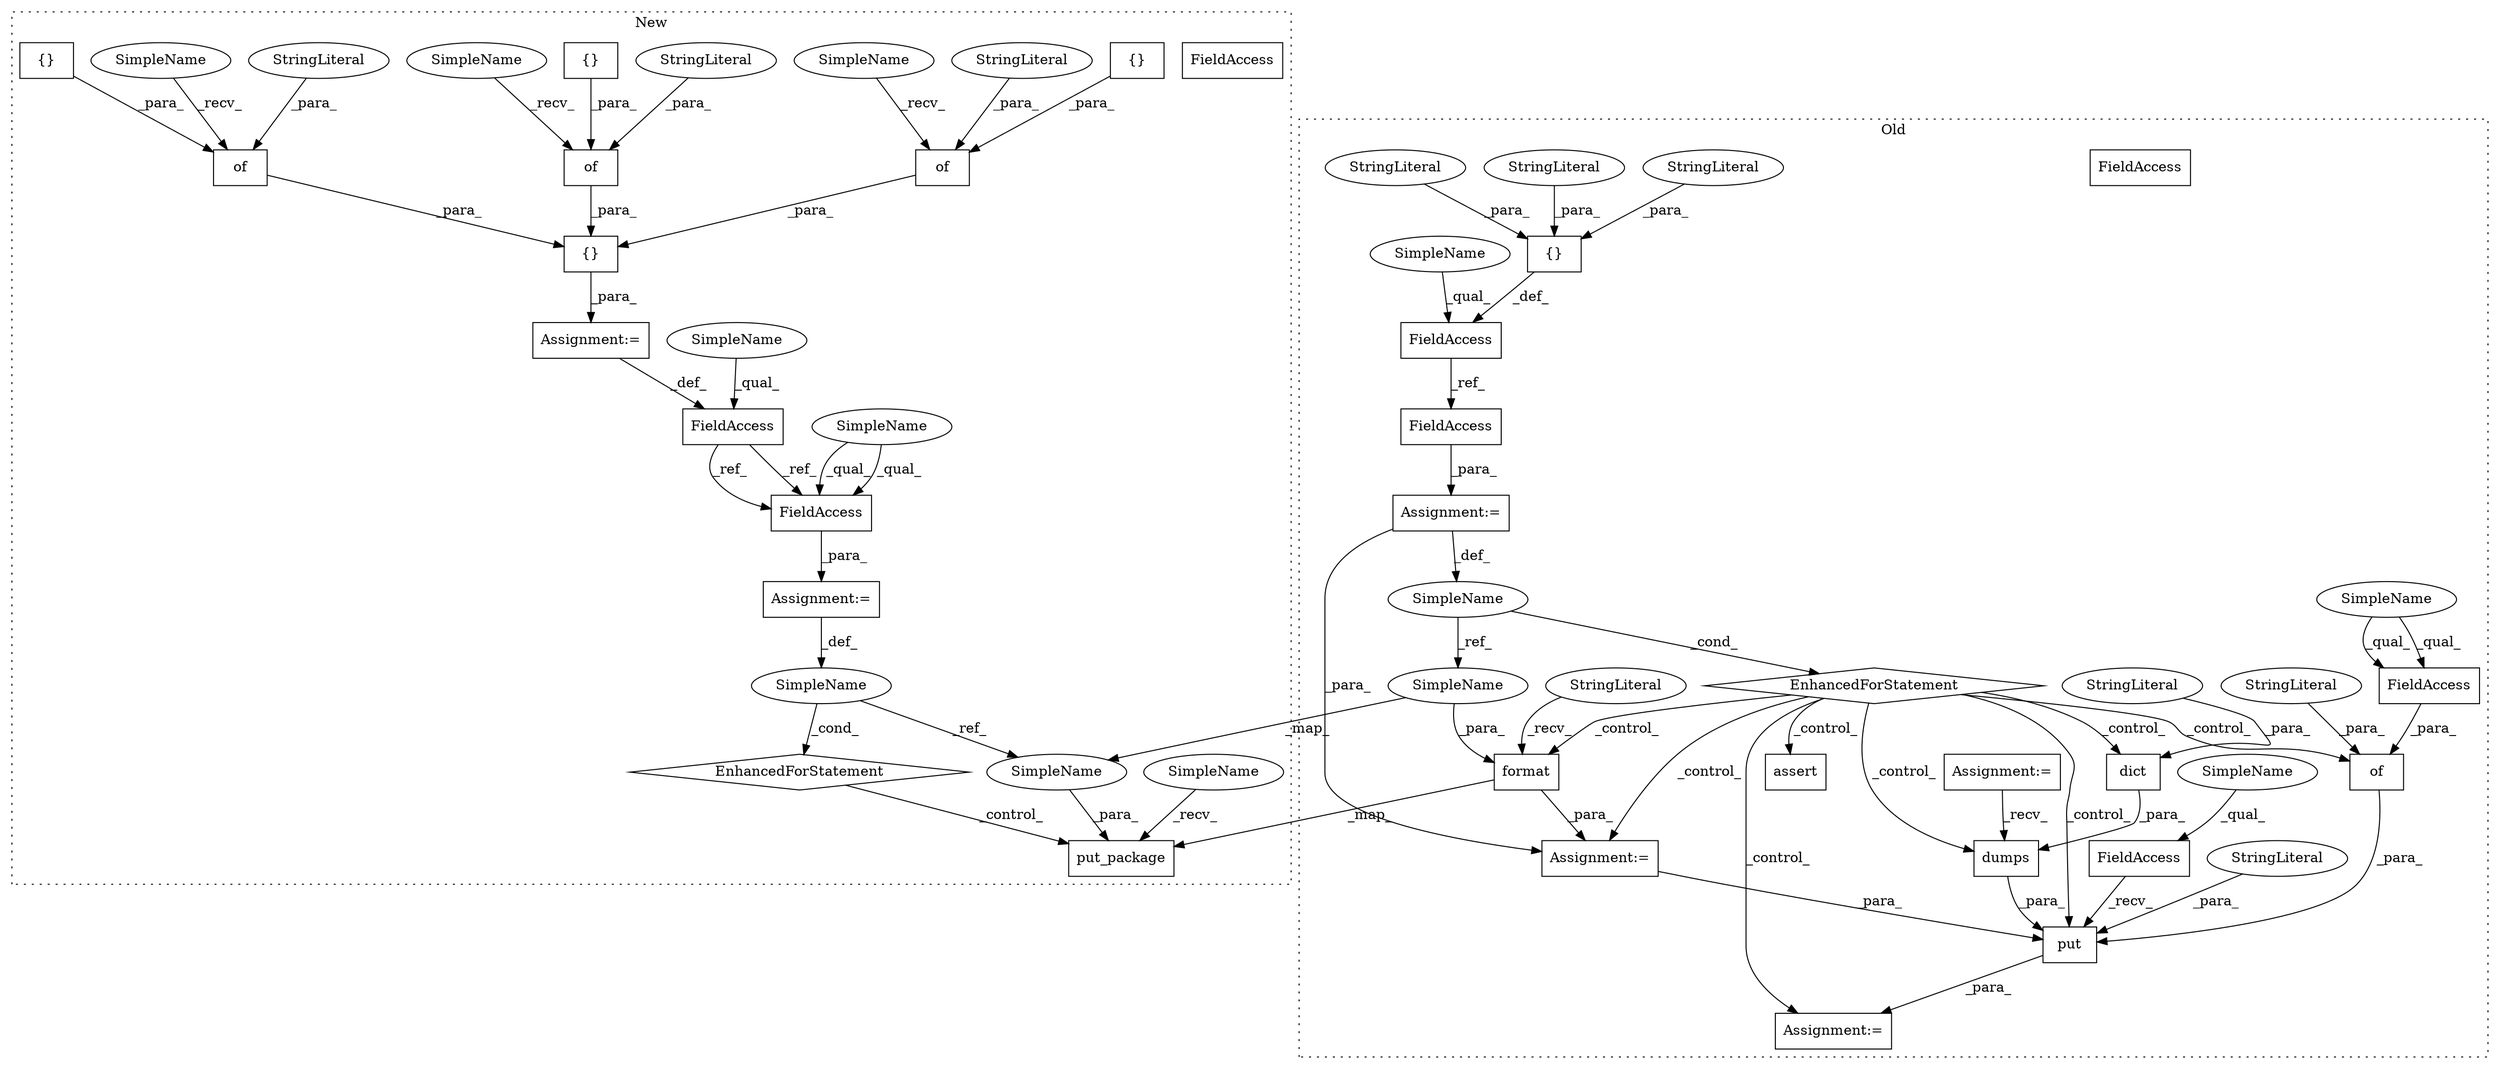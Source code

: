 digraph G {
subgraph cluster0 {
1 [label="put" a="32" s="574,658" l="4,1" shape="box"];
4 [label="FieldAccess" a="22" s="565" l="8" shape="box"];
5 [label="StringLiteral" a="45" s="606" l="18" shape="ellipse"];
9 [label="format" a="32" s="524,551" l="7,1" shape="box"];
10 [label="{}" a="4" s="373,391" l="1,1" shape="box"];
12 [label="EnhancedForStatement" a="70" s="398,473" l="53,2" shape="diamond"];
13 [label="dumps" a="32" s="590,604" l="6,1" shape="box"];
14 [label="assert" a="6" s="667" l="7" shape="box"];
15 [label="FieldAccess" a="22" s="349" l="11" shape="box"];
16 [label="FieldAccess" a="22" s="648" l="9" shape="box"];
19 [label="of" a="32" s="629,657" l="3,1" shape="box"];
24 [label="dict" a="32" s="596,603" l="5,1" shape="box"];
25 [label="SimpleName" a="42" s="458" l="1" shape="ellipse"];
27 [label="StringLiteral" a="45" s="601" l="2" shape="ellipse"];
28 [label="StringLiteral" a="45" s="386" l="5" shape="ellipse"];
29 [label="StringLiteral" a="45" s="490" l="33" shape="ellipse"];
30 [label="StringLiteral" a="45" s="374" l="5" shape="ellipse"];
31 [label="Assignment:=" a="7" s="489" l="1" shape="box"];
34 [label="Assignment:=" a="7" s="564" l="1" shape="box"];
35 [label="Assignment:=" a="7" s="398,473" l="53,2" shape="box"];
38 [label="Assignment:=" a="7" s="230" l="4" shape="box"];
39 [label="StringLiteral" a="45" s="632" l="15" shape="ellipse"];
40 [label="StringLiteral" a="45" s="380" l="5" shape="ellipse"];
41 [label="SimpleName" a="42" s="565" l="4" shape="ellipse"];
42 [label="SimpleName" a="42" s="349" l="4" shape="ellipse"];
43 [label="SimpleName" a="42" s="648" l="4" shape="ellipse"];
44 [label="SimpleName" a="42" s="550" l="1" shape="ellipse"];
45 [label="FieldAccess" a="22" s="648" l="9" shape="box"];
50 [label="FieldAccess" a="22" s="462" l="11" shape="box"];
label = "Old";
style="dotted";
}
subgraph cluster1 {
2 [label="EnhancedForStatement" a="70" s="606,710" l="53,2" shape="diamond"];
3 [label="Assignment:=" a="7" s="332" l="1" shape="box"];
6 [label="FieldAccess" a="22" s="314" l="18" shape="box"];
7 [label="FieldAccess" a="22" s="692" l="18" shape="box"];
8 [label="put_package" a="32" s="725,764" l="12,1" shape="box"];
11 [label="{}" a="4" s="350,428" l="1,1" shape="box"];
17 [label="of" a="32" s="355,375" l="3,1" shape="box"];
18 [label="{}" a="4" s="373" l="2" shape="box"];
20 [label="of" a="32" s="381,401" l="3,1" shape="box"];
21 [label="{}" a="4" s="399" l="2" shape="box"];
22 [label="of" a="32" s="407,427" l="3,1" shape="box"];
23 [label="{}" a="4" s="425" l="2" shape="box"];
26 [label="SimpleName" a="42" s="681" l="8" shape="ellipse"];
32 [label="Assignment:=" a="7" s="606,710" l="53,2" shape="box"];
33 [label="StringLiteral" a="45" s="358" l="5" shape="ellipse"];
36 [label="StringLiteral" a="45" s="384" l="5" shape="ellipse"];
37 [label="StringLiteral" a="45" s="410" l="5" shape="ellipse"];
46 [label="SimpleName" a="42" s="314" l="4" shape="ellipse"];
47 [label="SimpleName" a="42" s="692" l="4" shape="ellipse"];
48 [label="SimpleName" a="42" s="720" l="4" shape="ellipse"];
49 [label="FieldAccess" a="22" s="692" l="18" shape="box"];
51 [label="SimpleName" a="42" s="351" l="3" shape="ellipse"];
52 [label="SimpleName" a="42" s="403" l="3" shape="ellipse"];
53 [label="SimpleName" a="42" s="377" l="3" shape="ellipse"];
54 [label="SimpleName" a="42" s="756" l="8" shape="ellipse"];
label = "New";
style="dotted";
}
1 -> 34 [label="_para_"];
2 -> 8 [label="_control_"];
3 -> 6 [label="_def_"];
4 -> 1 [label="_recv_"];
5 -> 1 [label="_para_"];
6 -> 49 [label="_ref_"];
6 -> 49 [label="_ref_"];
9 -> 8 [label="_map_"];
9 -> 31 [label="_para_"];
10 -> 15 [label="_def_"];
11 -> 3 [label="_para_"];
12 -> 9 [label="_control_"];
12 -> 24 [label="_control_"];
12 -> 31 [label="_control_"];
12 -> 34 [label="_control_"];
12 -> 19 [label="_control_"];
12 -> 14 [label="_control_"];
12 -> 13 [label="_control_"];
12 -> 1 [label="_control_"];
13 -> 1 [label="_para_"];
15 -> 50 [label="_ref_"];
17 -> 11 [label="_para_"];
18 -> 17 [label="_para_"];
19 -> 1 [label="_para_"];
20 -> 11 [label="_para_"];
21 -> 20 [label="_para_"];
22 -> 11 [label="_para_"];
23 -> 22 [label="_para_"];
24 -> 13 [label="_para_"];
25 -> 44 [label="_ref_"];
25 -> 12 [label="_cond_"];
26 -> 54 [label="_ref_"];
26 -> 2 [label="_cond_"];
27 -> 24 [label="_para_"];
28 -> 10 [label="_para_"];
29 -> 9 [label="_recv_"];
30 -> 10 [label="_para_"];
31 -> 1 [label="_para_"];
32 -> 26 [label="_def_"];
33 -> 17 [label="_para_"];
35 -> 31 [label="_para_"];
35 -> 25 [label="_def_"];
36 -> 20 [label="_para_"];
37 -> 22 [label="_para_"];
38 -> 13 [label="_recv_"];
39 -> 19 [label="_para_"];
40 -> 10 [label="_para_"];
41 -> 4 [label="_qual_"];
42 -> 15 [label="_qual_"];
43 -> 45 [label="_qual_"];
43 -> 45 [label="_qual_"];
44 -> 54 [label="_map_"];
44 -> 9 [label="_para_"];
45 -> 19 [label="_para_"];
46 -> 6 [label="_qual_"];
47 -> 49 [label="_qual_"];
47 -> 49 [label="_qual_"];
48 -> 8 [label="_recv_"];
49 -> 32 [label="_para_"];
50 -> 35 [label="_para_"];
51 -> 17 [label="_recv_"];
52 -> 22 [label="_recv_"];
53 -> 20 [label="_recv_"];
54 -> 8 [label="_para_"];
}
